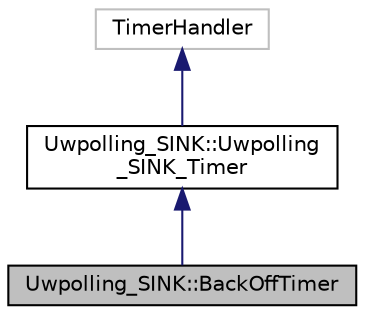digraph "Uwpolling_SINK::BackOffTimer"
{
 // LATEX_PDF_SIZE
  edge [fontname="Helvetica",fontsize="10",labelfontname="Helvetica",labelfontsize="10"];
  node [fontname="Helvetica",fontsize="10",shape=record];
  Node1 [label="Uwpolling_SINK::BackOffTimer",height=0.2,width=0.4,color="black", fillcolor="grey75", style="filled", fontcolor="black",tooltip="Class (inherited from Uwpolling_SINK_Timer) used to handle the time of backoff of the node before tra..."];
  Node2 -> Node1 [dir="back",color="midnightblue",fontsize="10",style="solid",fontname="Helvetica"];
  Node2 [label="Uwpolling_SINK::Uwpolling\l_SINK_Timer",height=0.2,width=0.4,color="black", fillcolor="white", style="filled",URL="$classUwpolling__SINK_1_1Uwpolling__SINK__Timer.html",tooltip="Class that describes the timer in the SINK."];
  Node3 -> Node2 [dir="back",color="midnightblue",fontsize="10",style="solid",fontname="Helvetica"];
  Node3 [label="TimerHandler",height=0.2,width=0.4,color="grey75", fillcolor="white", style="filled",tooltip=" "];
}
